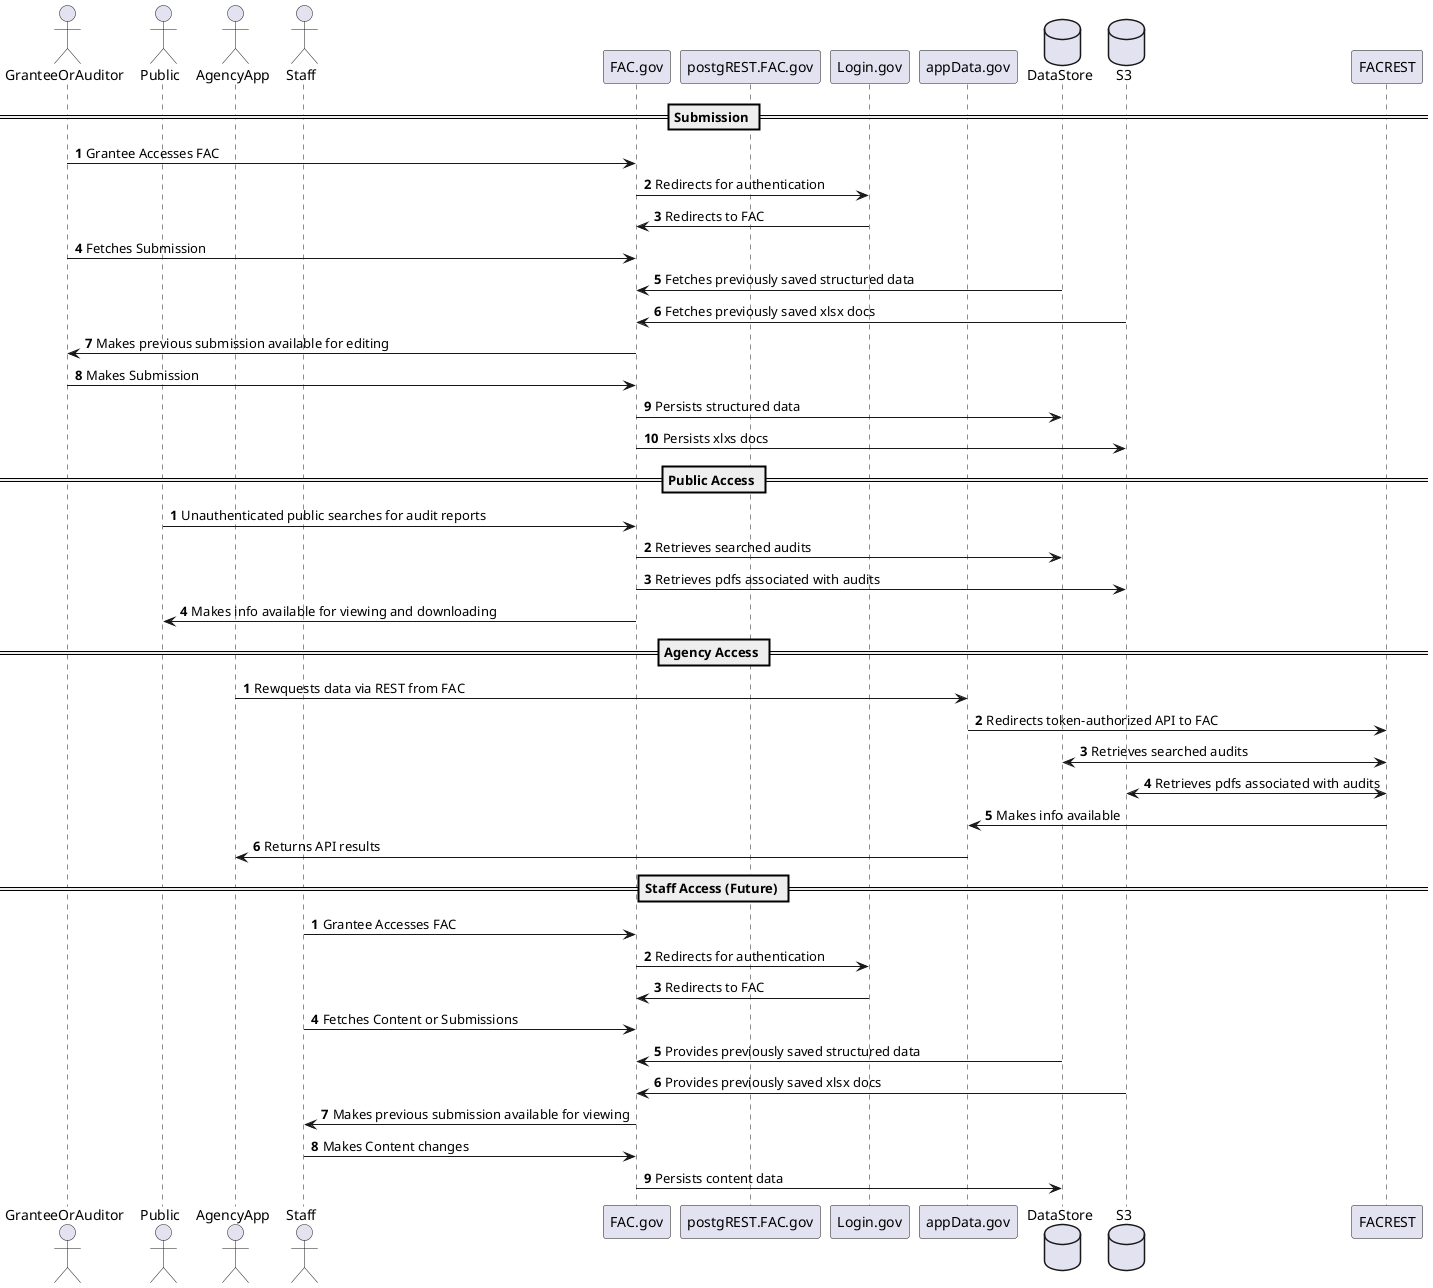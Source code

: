@startuml User Interaction Diagram
Actor GranteeOrAuditor
Actor Public
Actor AgencyApp
Actor Staff

Participant “FAC.gov” as FAC
Participant “postgREST.FAC.gov” as FacREST
Participant “Login.gov” as LoginGov
Participant “appData.gov” as DataGov

Database “DataStore” as DB
Database "S3" as S3

autonumber 
== Submission ==
GranteeOrAuditor -> FAC : Grantee Accesses FAC
FAC -> LoginGov : Redirects for authentication
LoginGov -> FAC : Redirects to FAC
GranteeOrAuditor -> FAC : Fetches Submission
DB -> FAC : Fetches previously saved structured data
S3 -> FAC : Fetches previously saved xlsx docs
FAC -> GranteeOrAuditor : Makes previous submission available for editing
GranteeOrAuditor -> FAC : Makes Submission
FAC -> DB : Persists structured data
FAC -> S3 : Persists xlxs docs


autonumber
== Public Access ==
Public -> FAC : Unauthenticated public searches for audit reports
FAC -> DB : Retrieves searched audits
FAC -> S3 : Retrieves pdfs associated with audits
FAC -> Public : Makes info available for viewing and downloading

autonumber
== Agency Access ==
AgencyApp -> DataGov :  Rewquests data via REST from FAC
DataGov -> FACREST : Redirects token-authorized API to FAC
FACREST <-> DB : Retrieves searched audits
FACREST <-> S3 : Retrieves pdfs associated with audits
FACREST -> DataGov : Makes info available
DataGov -> AgencyApp : Returns API results

autonumber
== Staff Access (Future) ==
Staff -> FAC : Grantee Accesses FAC
FAC -> LoginGov : Redirects for authentication
LoginGov -> FAC : Redirects to FAC
Staff -> FAC : Fetches Content or Submissions
DB -> FAC : Provides previously saved structured data
S3 -> FAC : Provides previously saved xlsx docs
FAC -> Staff : Makes previous submission available for viewing
Staff -> FAC : Makes Content changes
FAC -> DB : Persists content data

@enduml
